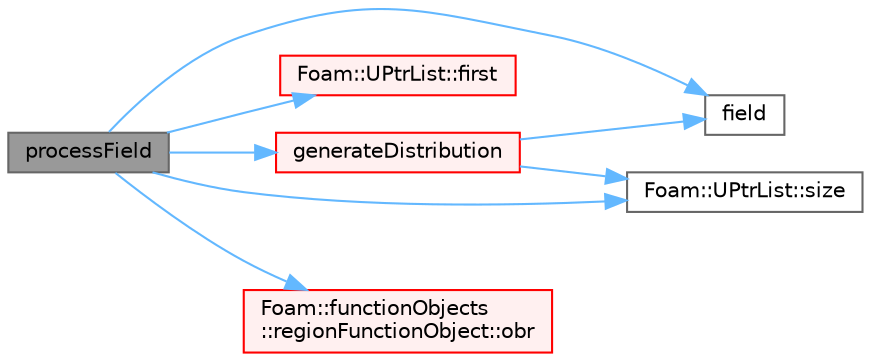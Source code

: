 digraph "processField"
{
 // LATEX_PDF_SIZE
  bgcolor="transparent";
  edge [fontname=Helvetica,fontsize=10,labelfontname=Helvetica,labelfontsize=10];
  node [fontname=Helvetica,fontsize=10,shape=box,height=0.2,width=0.4];
  rankdir="LR";
  Node1 [id="Node000001",label="processField",height=0.2,width=0.4,color="gray40", fillcolor="grey60", style="filled", fontcolor="black",tooltip=" "];
  Node1 -> Node2 [id="edge1_Node000001_Node000002",color="steelblue1",style="solid",tooltip=" "];
  Node2 [id="Node000002",label="field",height=0.2,width=0.4,color="grey40", fillcolor="white", style="filled",URL="$combustion_2reactingFoam_2setRDeltaT_8H.html#a9698eee39c0e58c7c0df6fe1a4cc3168",tooltip=" "];
  Node1 -> Node3 [id="edge2_Node000001_Node000003",color="steelblue1",style="solid",tooltip=" "];
  Node3 [id="Node000003",label="Foam::UPtrList::first",height=0.2,width=0.4,color="red", fillcolor="#FFF0F0", style="filled",URL="$classFoam_1_1UPtrList.html#a1c9828bc3de9502754d944c95a2ce0d9",tooltip=" "];
  Node1 -> Node5 [id="edge3_Node000001_Node000005",color="steelblue1",style="solid",tooltip=" "];
  Node5 [id="Node000005",label="generateDistribution",height=0.2,width=0.4,color="red", fillcolor="#FFF0F0", style="filled",URL="$classFoam_1_1functionObjects_1_1particleDistribution.html#a87728a85958821eabef1b916f7a3b5a8",tooltip=" "];
  Node5 -> Node2 [id="edge4_Node000005_Node000002",color="steelblue1",style="solid",tooltip=" "];
  Node5 -> Node11 [id="edge5_Node000005_Node000011",color="steelblue1",style="solid",tooltip=" "];
  Node11 [id="Node000011",label="Foam::UPtrList::size",height=0.2,width=0.4,color="grey40", fillcolor="white", style="filled",URL="$classFoam_1_1UPtrList.html#a95603446b248fe1ecf5dc59bcc2eaff0",tooltip=" "];
  Node1 -> Node12 [id="edge6_Node000001_Node000012",color="steelblue1",style="solid",tooltip=" "];
  Node12 [id="Node000012",label="Foam::functionObjects\l::regionFunctionObject::obr",height=0.2,width=0.4,color="red", fillcolor="#FFF0F0", style="filled",URL="$classFoam_1_1functionObjects_1_1regionFunctionObject.html#a402258b1bda714c71946d114457ad3a9",tooltip=" "];
  Node1 -> Node11 [id="edge7_Node000001_Node000011",color="steelblue1",style="solid",tooltip=" "];
}
